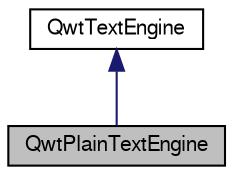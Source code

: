 digraph G
{
  edge [fontname="FreeSans",fontsize="10",labelfontname="FreeSans",labelfontsize="10"];
  node [fontname="FreeSans",fontsize="10",shape=record];
  Node1 [label="QwtPlainTextEngine",height=0.2,width=0.4,color="black", fillcolor="grey75", style="filled" fontcolor="black"];
  Node2 -> Node1 [dir="back",color="midnightblue",fontsize="10",style="solid",fontname="FreeSans"];
  Node2 [label="QwtTextEngine",height=0.2,width=0.4,color="black", fillcolor="white", style="filled",URL="$class_qwt_text_engine.html",tooltip="Abstract base class for rendering text strings."];
}
